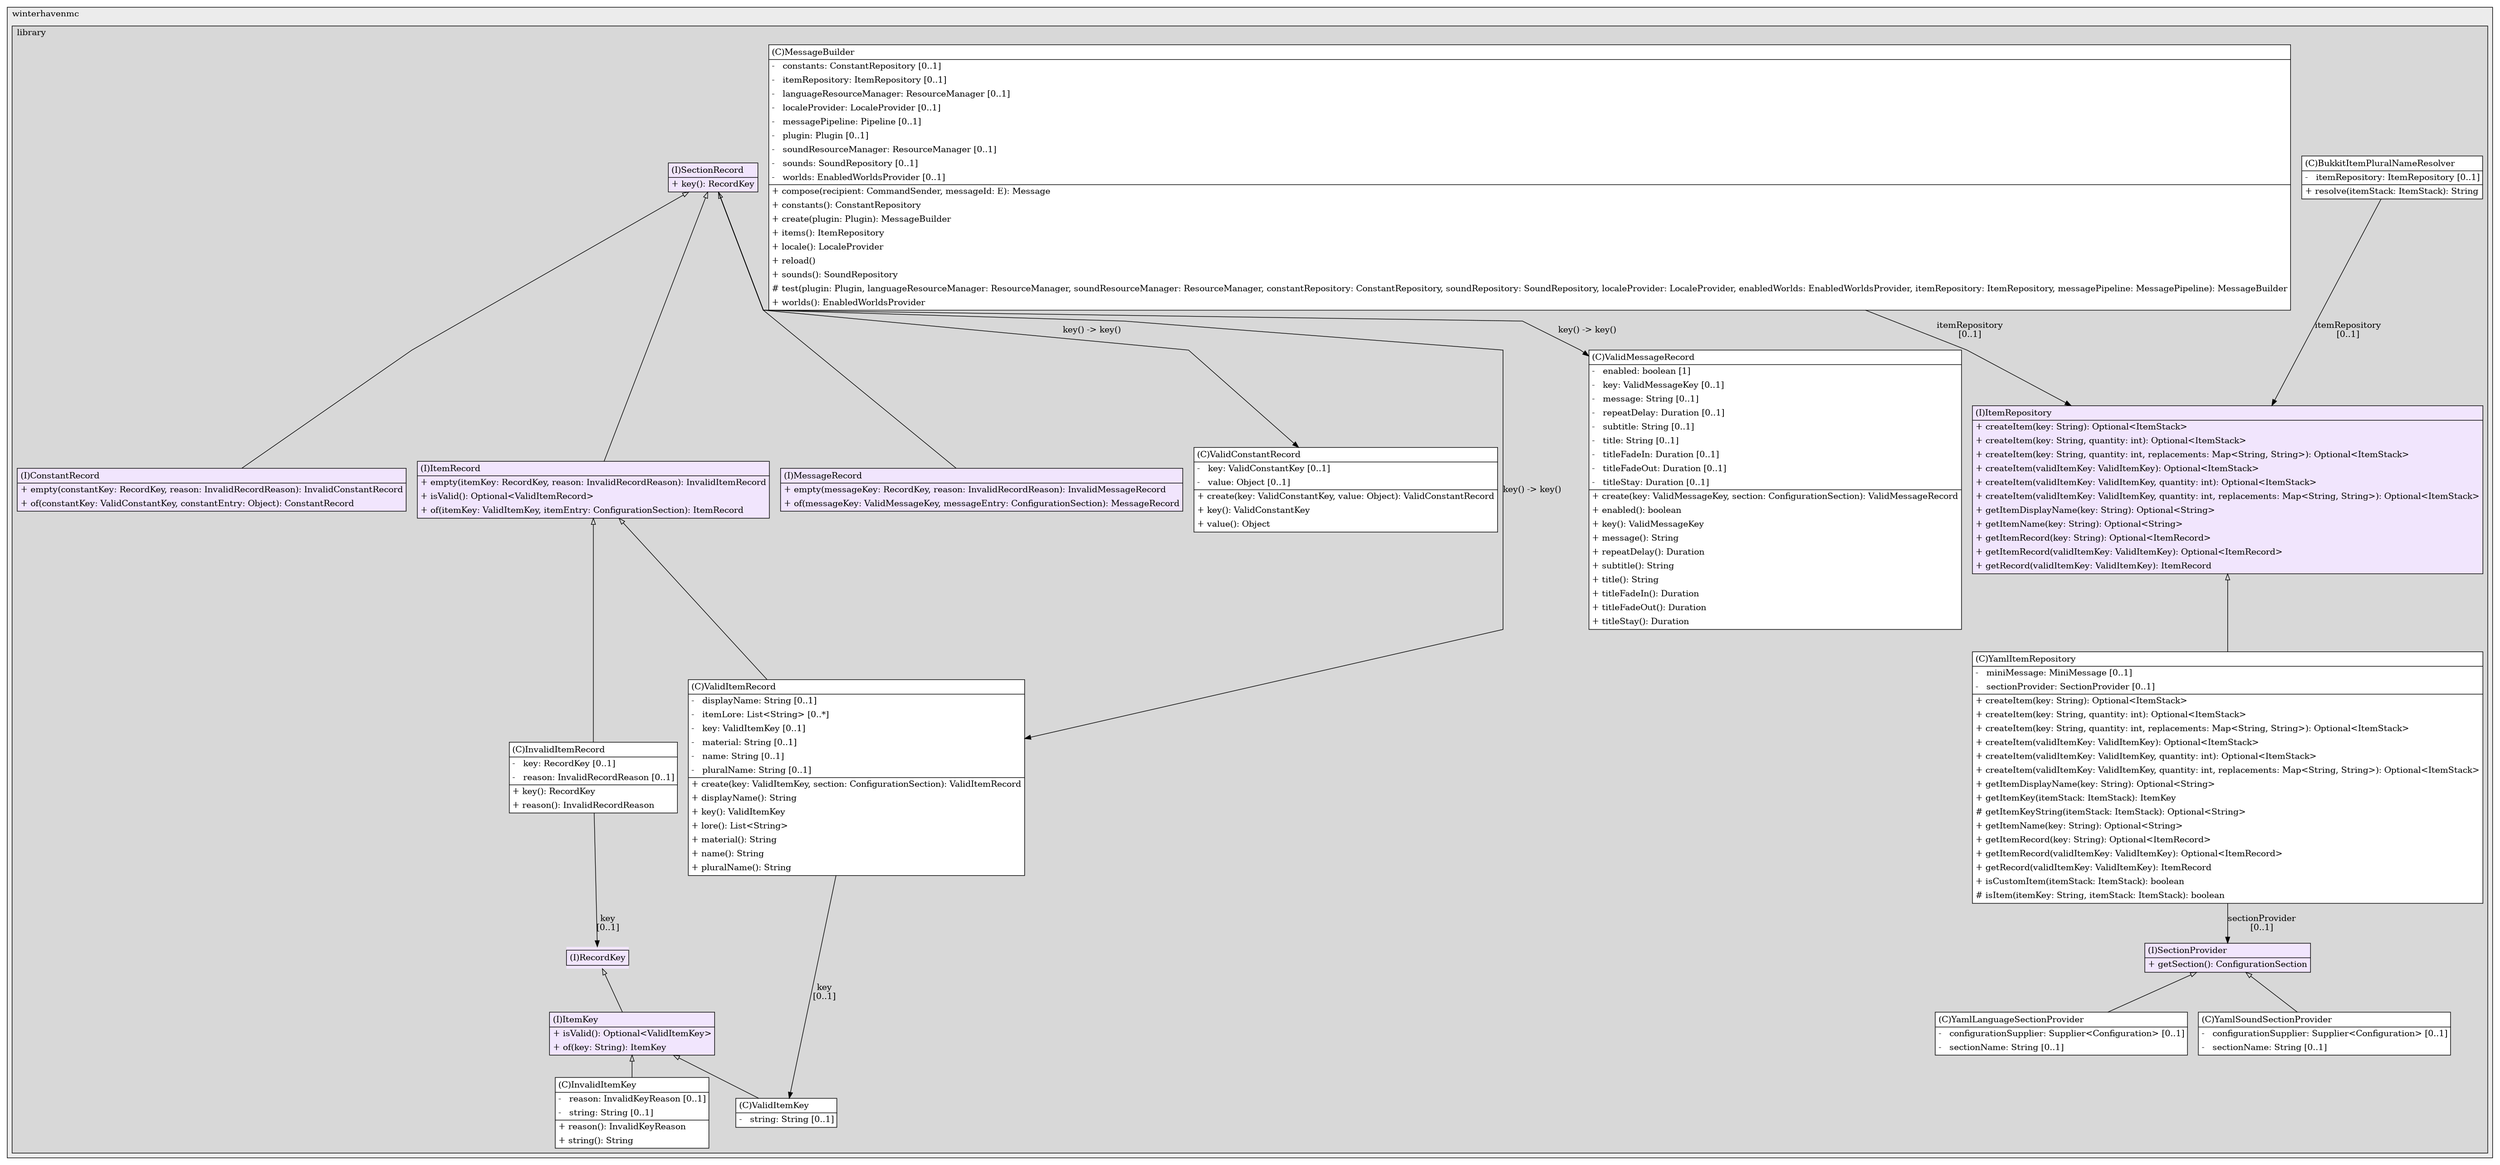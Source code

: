 @startuml

/' diagram meta data start
config=StructureConfiguration;
{
  "projectClassification": {
    "searchMode": "OpenProject", // OpenProject, AllProjects
    "includedProjects": "",
    "pathEndKeywords": "*.impl",
    "isClientPath": "",
    "isClientName": "",
    "isTestPath": "",
    "isTestName": "",
    "isMappingPath": "",
    "isMappingName": "",
    "isDataAccessPath": "",
    "isDataAccessName": "",
    "isDataStructurePath": "",
    "isDataStructureName": "",
    "isInterfaceStructuresPath": "",
    "isInterfaceStructuresName": "",
    "isEntryPointPath": "",
    "isEntryPointName": "",
    "treatFinalFieldsAsMandatory": false
  },
  "graphRestriction": {
    "classPackageExcludeFilter": "",
    "classPackageIncludeFilter": "",
    "classNameExcludeFilter": "",
    "classNameIncludeFilter": "",
    "methodNameExcludeFilter": "",
    "methodNameIncludeFilter": "",
    "removeByInheritance": "", // inheritance/annotation based filtering is done in a second step
    "removeByAnnotation": "",
    "removeByClassPackage": "", // cleanup the graph after inheritance/annotation based filtering is done
    "removeByClassName": "",
    "cutMappings": false,
    "cutEnum": true,
    "cutTests": true,
    "cutClient": true,
    "cutDataAccess": true,
    "cutInterfaceStructures": true,
    "cutDataStructures": true,
    "cutGetterAndSetter": true,
    "cutConstructors": true
  },
  "graphTraversal": {
    "forwardDepth": 4,
    "backwardDepth": 2,
    "classPackageExcludeFilter": "",
    "classPackageIncludeFilter": "",
    "classNameExcludeFilter": "",
    "classNameIncludeFilter": "",
    "methodNameExcludeFilter": "",
    "methodNameIncludeFilter": "",
    "hideMappings": false,
    "hideDataStructures": false,
    "hidePrivateMethods": true,
    "hideInterfaceCalls": false, // indirection: implementation -> interface (is hidden) -> implementation
    "onlyShowApplicationEntryPoints": false, // root node is included
    "useMethodCallsForStructureDiagram": "ForwardOnly" // ForwardOnly, BothDirections, No
  },
  "details": {
    "aggregation": "GroupByClass", // ByClass, GroupByClass, None
    "showClassGenericTypes": true,
    "showMethods": true,
    "showMethodParameterNames": true,
    "showMethodParameterTypes": true,
    "showMethodReturnType": true,
    "showPackageLevels": 2,
    "showDetailedClassStructure": true
  },
  "rootClass": "com.winterhavenmc.library.messagebuilder.adapters.resources.language.YamlItemRepository",
  "extensionCallbackMethod": "" // qualified.class.name#methodName - signature: public static String method(String)
}
diagram meta data end '/



digraph g {
    rankdir="TB"
    splines=polyline
    

'nodes 
subgraph cluster_1655488073 { 
   	label=winterhavenmc
	labeljust=l
	fillcolor="#ececec"
	style=filled
   
   subgraph cluster_1412706428 { 
   	label=library
	labeljust=l
	fillcolor="#d8d8d8"
	style=filled
   
   BukkitItemPluralNameResolver685434620[
	label=<<TABLE BORDER="1" CELLBORDER="0" CELLPADDING="4" CELLSPACING="0">
<TR><TD ALIGN="LEFT" >(C)BukkitItemPluralNameResolver</TD></TR>
<HR/>
<TR><TD ALIGN="LEFT" >-   itemRepository: ItemRepository [0..1]</TD></TR>
<HR/>
<TR><TD ALIGN="LEFT" >+ resolve(itemStack: ItemStack): String</TD></TR>
</TABLE>>
	style=filled
	margin=0
	shape=plaintext
	fillcolor="#FFFFFF"
];

ConstantRecord1572118503[
	label=<<TABLE BORDER="1" CELLBORDER="0" CELLPADDING="4" CELLSPACING="0">
<TR><TD ALIGN="LEFT" >(I)ConstantRecord</TD></TR>
<HR/>
<TR><TD ALIGN="LEFT" >+ empty(constantKey: RecordKey, reason: InvalidRecordReason): InvalidConstantRecord</TD></TR>
<TR><TD ALIGN="LEFT" >+ of(constantKey: ValidConstantKey, constantEntry: Object): ConstantRecord</TD></TR>
</TABLE>>
	style=filled
	margin=0
	shape=plaintext
	fillcolor="#F1E5FD"
];

InvalidItemKey1959363381[
	label=<<TABLE BORDER="1" CELLBORDER="0" CELLPADDING="4" CELLSPACING="0">
<TR><TD ALIGN="LEFT" >(C)InvalidItemKey</TD></TR>
<HR/>
<TR><TD ALIGN="LEFT" >-   reason: InvalidKeyReason [0..1]</TD></TR>
<TR><TD ALIGN="LEFT" >-   string: String [0..1]</TD></TR>
<HR/>
<TR><TD ALIGN="LEFT" >+ reason(): InvalidKeyReason</TD></TR>
<TR><TD ALIGN="LEFT" >+ string(): String</TD></TR>
</TABLE>>
	style=filled
	margin=0
	shape=plaintext
	fillcolor="#FFFFFF"
];

InvalidItemRecord1572118503[
	label=<<TABLE BORDER="1" CELLBORDER="0" CELLPADDING="4" CELLSPACING="0">
<TR><TD ALIGN="LEFT" >(C)InvalidItemRecord</TD></TR>
<HR/>
<TR><TD ALIGN="LEFT" >-   key: RecordKey [0..1]</TD></TR>
<TR><TD ALIGN="LEFT" >-   reason: InvalidRecordReason [0..1]</TD></TR>
<HR/>
<TR><TD ALIGN="LEFT" >+ key(): RecordKey</TD></TR>
<TR><TD ALIGN="LEFT" >+ reason(): InvalidRecordReason</TD></TR>
</TABLE>>
	style=filled
	margin=0
	shape=plaintext
	fillcolor="#FFFFFF"
];

ItemKey1959363381[
	label=<<TABLE BORDER="1" CELLBORDER="0" CELLPADDING="4" CELLSPACING="0">
<TR><TD ALIGN="LEFT" >(I)ItemKey</TD></TR>
<HR/>
<TR><TD ALIGN="LEFT" >+ isValid(): Optional&lt;ValidItemKey&gt;</TD></TR>
<TR><TD ALIGN="LEFT" >+ of(key: String): ItemKey</TD></TR>
</TABLE>>
	style=filled
	margin=0
	shape=plaintext
	fillcolor="#F1E5FD"
];

ItemRecord1572118503[
	label=<<TABLE BORDER="1" CELLBORDER="0" CELLPADDING="4" CELLSPACING="0">
<TR><TD ALIGN="LEFT" >(I)ItemRecord</TD></TR>
<HR/>
<TR><TD ALIGN="LEFT" >+ empty(itemKey: RecordKey, reason: InvalidRecordReason): InvalidItemRecord</TD></TR>
<TR><TD ALIGN="LEFT" >+ isValid(): Optional&lt;ValidItemRecord&gt;</TD></TR>
<TR><TD ALIGN="LEFT" >+ of(itemKey: ValidItemKey, itemEntry: ConfigurationSection): ItemRecord</TD></TR>
</TABLE>>
	style=filled
	margin=0
	shape=plaintext
	fillcolor="#F1E5FD"
];

ItemRepository1152281911[
	label=<<TABLE BORDER="1" CELLBORDER="0" CELLPADDING="4" CELLSPACING="0">
<TR><TD ALIGN="LEFT" >(I)ItemRepository</TD></TR>
<HR/>
<TR><TD ALIGN="LEFT" >+ createItem(key: String): Optional&lt;ItemStack&gt;</TD></TR>
<TR><TD ALIGN="LEFT" >+ createItem(key: String, quantity: int): Optional&lt;ItemStack&gt;</TD></TR>
<TR><TD ALIGN="LEFT" >+ createItem(key: String, quantity: int, replacements: Map&lt;String, String&gt;): Optional&lt;ItemStack&gt;</TD></TR>
<TR><TD ALIGN="LEFT" >+ createItem(validItemKey: ValidItemKey): Optional&lt;ItemStack&gt;</TD></TR>
<TR><TD ALIGN="LEFT" >+ createItem(validItemKey: ValidItemKey, quantity: int): Optional&lt;ItemStack&gt;</TD></TR>
<TR><TD ALIGN="LEFT" >+ createItem(validItemKey: ValidItemKey, quantity: int, replacements: Map&lt;String, String&gt;): Optional&lt;ItemStack&gt;</TD></TR>
<TR><TD ALIGN="LEFT" >+ getItemDisplayName(key: String): Optional&lt;String&gt;</TD></TR>
<TR><TD ALIGN="LEFT" >+ getItemName(key: String): Optional&lt;String&gt;</TD></TR>
<TR><TD ALIGN="LEFT" >+ getItemRecord(key: String): Optional&lt;ItemRecord&gt;</TD></TR>
<TR><TD ALIGN="LEFT" >+ getItemRecord(validItemKey: ValidItemKey): Optional&lt;ItemRecord&gt;</TD></TR>
<TR><TD ALIGN="LEFT" >+ getRecord(validItemKey: ValidItemKey): ItemRecord</TD></TR>
</TABLE>>
	style=filled
	margin=0
	shape=plaintext
	fillcolor="#F1E5FD"
];

MessageBuilder103479893[
	label=<<TABLE BORDER="1" CELLBORDER="0" CELLPADDING="4" CELLSPACING="0">
<TR><TD ALIGN="LEFT" >(C)MessageBuilder</TD></TR>
<HR/>
<TR><TD ALIGN="LEFT" >-   constants: ConstantRepository [0..1]</TD></TR>
<TR><TD ALIGN="LEFT" >-   itemRepository: ItemRepository [0..1]</TD></TR>
<TR><TD ALIGN="LEFT" >-   languageResourceManager: ResourceManager [0..1]</TD></TR>
<TR><TD ALIGN="LEFT" >-   localeProvider: LocaleProvider [0..1]</TD></TR>
<TR><TD ALIGN="LEFT" >-   messagePipeline: Pipeline [0..1]</TD></TR>
<TR><TD ALIGN="LEFT" >-   plugin: Plugin [0..1]</TD></TR>
<TR><TD ALIGN="LEFT" >-   soundResourceManager: ResourceManager [0..1]</TD></TR>
<TR><TD ALIGN="LEFT" >-   sounds: SoundRepository [0..1]</TD></TR>
<TR><TD ALIGN="LEFT" >-   worlds: EnabledWorldsProvider [0..1]</TD></TR>
<HR/>
<TR><TD ALIGN="LEFT" >+ compose(recipient: CommandSender, messageId: E): Message</TD></TR>
<TR><TD ALIGN="LEFT" >+ constants(): ConstantRepository</TD></TR>
<TR><TD ALIGN="LEFT" >+ create(plugin: Plugin): MessageBuilder</TD></TR>
<TR><TD ALIGN="LEFT" >+ items(): ItemRepository</TD></TR>
<TR><TD ALIGN="LEFT" >+ locale(): LocaleProvider</TD></TR>
<TR><TD ALIGN="LEFT" >+ reload()</TD></TR>
<TR><TD ALIGN="LEFT" >+ sounds(): SoundRepository</TD></TR>
<TR><TD ALIGN="LEFT" ># test(plugin: Plugin, languageResourceManager: ResourceManager, soundResourceManager: ResourceManager, constantRepository: ConstantRepository, soundRepository: SoundRepository, localeProvider: LocaleProvider, enabledWorlds: EnabledWorldsProvider, itemRepository: ItemRepository, messagePipeline: MessagePipeline): MessageBuilder</TD></TR>
<TR><TD ALIGN="LEFT" >+ worlds(): EnabledWorldsProvider</TD></TR>
</TABLE>>
	style=filled
	margin=0
	shape=plaintext
	fillcolor="#FFFFFF"
];

MessageRecord1572118503[
	label=<<TABLE BORDER="1" CELLBORDER="0" CELLPADDING="4" CELLSPACING="0">
<TR><TD ALIGN="LEFT" >(I)MessageRecord</TD></TR>
<HR/>
<TR><TD ALIGN="LEFT" >+ empty(messageKey: RecordKey, reason: InvalidRecordReason): InvalidMessageRecord</TD></TR>
<TR><TD ALIGN="LEFT" >+ of(messageKey: ValidMessageKey, messageEntry: ConfigurationSection): MessageRecord</TD></TR>
</TABLE>>
	style=filled
	margin=0
	shape=plaintext
	fillcolor="#F1E5FD"
];

RecordKey1959363381[
	label=<<TABLE BORDER="1" CELLBORDER="0" CELLPADDING="4" CELLSPACING="0">
<TR><TD ALIGN="LEFT" >(I)RecordKey</TD></TR>
</TABLE>>
	style=filled
	margin=0
	shape=plaintext
	fillcolor="#F1E5FD"
];

SectionProvider1859949731[
	label=<<TABLE BORDER="1" CELLBORDER="0" CELLPADDING="4" CELLSPACING="0">
<TR><TD ALIGN="LEFT" >(I)SectionProvider</TD></TR>
<HR/>
<TR><TD ALIGN="LEFT" >+ getSection(): ConfigurationSection</TD></TR>
</TABLE>>
	style=filled
	margin=0
	shape=plaintext
	fillcolor="#F1E5FD"
];

SectionRecord1572118503[
	label=<<TABLE BORDER="1" CELLBORDER="0" CELLPADDING="4" CELLSPACING="0">
<TR><TD ALIGN="LEFT" >(I)SectionRecord</TD></TR>
<HR/>
<TR><TD ALIGN="LEFT" >+ key(): RecordKey</TD></TR>
</TABLE>>
	style=filled
	margin=0
	shape=plaintext
	fillcolor="#F1E5FD"
];

ValidConstantRecord1572118503[
	label=<<TABLE BORDER="1" CELLBORDER="0" CELLPADDING="4" CELLSPACING="0">
<TR><TD ALIGN="LEFT" >(C)ValidConstantRecord</TD></TR>
<HR/>
<TR><TD ALIGN="LEFT" >-   key: ValidConstantKey [0..1]</TD></TR>
<TR><TD ALIGN="LEFT" >-   value: Object [0..1]</TD></TR>
<HR/>
<TR><TD ALIGN="LEFT" >+ create(key: ValidConstantKey, value: Object): ValidConstantRecord</TD></TR>
<TR><TD ALIGN="LEFT" >+ key(): ValidConstantKey</TD></TR>
<TR><TD ALIGN="LEFT" >+ value(): Object</TD></TR>
</TABLE>>
	style=filled
	margin=0
	shape=plaintext
	fillcolor="#FFFFFF"
];

ValidItemKey1959363381[
	label=<<TABLE BORDER="1" CELLBORDER="0" CELLPADDING="4" CELLSPACING="0">
<TR><TD ALIGN="LEFT" >(C)ValidItemKey</TD></TR>
<HR/>
<TR><TD ALIGN="LEFT" >-   string: String [0..1]</TD></TR>
</TABLE>>
	style=filled
	margin=0
	shape=plaintext
	fillcolor="#FFFFFF"
];

ValidItemRecord1572118503[
	label=<<TABLE BORDER="1" CELLBORDER="0" CELLPADDING="4" CELLSPACING="0">
<TR><TD ALIGN="LEFT" >(C)ValidItemRecord</TD></TR>
<HR/>
<TR><TD ALIGN="LEFT" >-   displayName: String [0..1]</TD></TR>
<TR><TD ALIGN="LEFT" >-   itemLore: List&lt;String&gt; [0..*]</TD></TR>
<TR><TD ALIGN="LEFT" >-   key: ValidItemKey [0..1]</TD></TR>
<TR><TD ALIGN="LEFT" >-   material: String [0..1]</TD></TR>
<TR><TD ALIGN="LEFT" >-   name: String [0..1]</TD></TR>
<TR><TD ALIGN="LEFT" >-   pluralName: String [0..1]</TD></TR>
<HR/>
<TR><TD ALIGN="LEFT" >+ create(key: ValidItemKey, section: ConfigurationSection): ValidItemRecord</TD></TR>
<TR><TD ALIGN="LEFT" >+ displayName(): String</TD></TR>
<TR><TD ALIGN="LEFT" >+ key(): ValidItemKey</TD></TR>
<TR><TD ALIGN="LEFT" >+ lore(): List&lt;String&gt;</TD></TR>
<TR><TD ALIGN="LEFT" >+ material(): String</TD></TR>
<TR><TD ALIGN="LEFT" >+ name(): String</TD></TR>
<TR><TD ALIGN="LEFT" >+ pluralName(): String</TD></TR>
</TABLE>>
	style=filled
	margin=0
	shape=plaintext
	fillcolor="#FFFFFF"
];

ValidMessageRecord1572118503[
	label=<<TABLE BORDER="1" CELLBORDER="0" CELLPADDING="4" CELLSPACING="0">
<TR><TD ALIGN="LEFT" >(C)ValidMessageRecord</TD></TR>
<HR/>
<TR><TD ALIGN="LEFT" >-   enabled: boolean [1]</TD></TR>
<TR><TD ALIGN="LEFT" >-   key: ValidMessageKey [0..1]</TD></TR>
<TR><TD ALIGN="LEFT" >-   message: String [0..1]</TD></TR>
<TR><TD ALIGN="LEFT" >-   repeatDelay: Duration [0..1]</TD></TR>
<TR><TD ALIGN="LEFT" >-   subtitle: String [0..1]</TD></TR>
<TR><TD ALIGN="LEFT" >-   title: String [0..1]</TD></TR>
<TR><TD ALIGN="LEFT" >-   titleFadeIn: Duration [0..1]</TD></TR>
<TR><TD ALIGN="LEFT" >-   titleFadeOut: Duration [0..1]</TD></TR>
<TR><TD ALIGN="LEFT" >-   titleStay: Duration [0..1]</TD></TR>
<HR/>
<TR><TD ALIGN="LEFT" >+ create(key: ValidMessageKey, section: ConfigurationSection): ValidMessageRecord</TD></TR>
<TR><TD ALIGN="LEFT" >+ enabled(): boolean</TD></TR>
<TR><TD ALIGN="LEFT" >+ key(): ValidMessageKey</TD></TR>
<TR><TD ALIGN="LEFT" >+ message(): String</TD></TR>
<TR><TD ALIGN="LEFT" >+ repeatDelay(): Duration</TD></TR>
<TR><TD ALIGN="LEFT" >+ subtitle(): String</TD></TR>
<TR><TD ALIGN="LEFT" >+ title(): String</TD></TR>
<TR><TD ALIGN="LEFT" >+ titleFadeIn(): Duration</TD></TR>
<TR><TD ALIGN="LEFT" >+ titleFadeOut(): Duration</TD></TR>
<TR><TD ALIGN="LEFT" >+ titleStay(): Duration</TD></TR>
</TABLE>>
	style=filled
	margin=0
	shape=plaintext
	fillcolor="#FFFFFF"
];

YamlItemRepository312533400[
	label=<<TABLE BORDER="1" CELLBORDER="0" CELLPADDING="4" CELLSPACING="0">
<TR><TD ALIGN="LEFT" >(C)YamlItemRepository</TD></TR>
<HR/>
<TR><TD ALIGN="LEFT" >-   miniMessage: MiniMessage [0..1]</TD></TR>
<TR><TD ALIGN="LEFT" >-   sectionProvider: SectionProvider [0..1]</TD></TR>
<HR/>
<TR><TD ALIGN="LEFT" >+ createItem(key: String): Optional&lt;ItemStack&gt;</TD></TR>
<TR><TD ALIGN="LEFT" >+ createItem(key: String, quantity: int): Optional&lt;ItemStack&gt;</TD></TR>
<TR><TD ALIGN="LEFT" >+ createItem(key: String, quantity: int, replacements: Map&lt;String, String&gt;): Optional&lt;ItemStack&gt;</TD></TR>
<TR><TD ALIGN="LEFT" >+ createItem(validItemKey: ValidItemKey): Optional&lt;ItemStack&gt;</TD></TR>
<TR><TD ALIGN="LEFT" >+ createItem(validItemKey: ValidItemKey, quantity: int): Optional&lt;ItemStack&gt;</TD></TR>
<TR><TD ALIGN="LEFT" >+ createItem(validItemKey: ValidItemKey, quantity: int, replacements: Map&lt;String, String&gt;): Optional&lt;ItemStack&gt;</TD></TR>
<TR><TD ALIGN="LEFT" >+ getItemDisplayName(key: String): Optional&lt;String&gt;</TD></TR>
<TR><TD ALIGN="LEFT" >+ getItemKey(itemStack: ItemStack): ItemKey</TD></TR>
<TR><TD ALIGN="LEFT" ># getItemKeyString(itemStack: ItemStack): Optional&lt;String&gt;</TD></TR>
<TR><TD ALIGN="LEFT" >+ getItemName(key: String): Optional&lt;String&gt;</TD></TR>
<TR><TD ALIGN="LEFT" >+ getItemRecord(key: String): Optional&lt;ItemRecord&gt;</TD></TR>
<TR><TD ALIGN="LEFT" >+ getItemRecord(validItemKey: ValidItemKey): Optional&lt;ItemRecord&gt;</TD></TR>
<TR><TD ALIGN="LEFT" >+ getRecord(validItemKey: ValidItemKey): ItemRecord</TD></TR>
<TR><TD ALIGN="LEFT" >+ isCustomItem(itemStack: ItemStack): boolean</TD></TR>
<TR><TD ALIGN="LEFT" ># isItem(itemKey: String, itemStack: ItemStack): boolean</TD></TR>
</TABLE>>
	style=filled
	margin=0
	shape=plaintext
	fillcolor="#FFFFFF"
];

YamlLanguageSectionProvider312533400[
	label=<<TABLE BORDER="1" CELLBORDER="0" CELLPADDING="4" CELLSPACING="0">
<TR><TD ALIGN="LEFT" >(C)YamlLanguageSectionProvider</TD></TR>
<HR/>
<TR><TD ALIGN="LEFT" >-   configurationSupplier: Supplier&lt;Configuration&gt; [0..1]</TD></TR>
<TR><TD ALIGN="LEFT" >-   sectionName: String [0..1]</TD></TR>
</TABLE>>
	style=filled
	margin=0
	shape=plaintext
	fillcolor="#FFFFFF"
];

YamlSoundSectionProvider1058105345[
	label=<<TABLE BORDER="1" CELLBORDER="0" CELLPADDING="4" CELLSPACING="0">
<TR><TD ALIGN="LEFT" >(C)YamlSoundSectionProvider</TD></TR>
<HR/>
<TR><TD ALIGN="LEFT" >-   configurationSupplier: Supplier&lt;Configuration&gt; [0..1]</TD></TR>
<TR><TD ALIGN="LEFT" >-   sectionName: String [0..1]</TD></TR>
</TABLE>>
	style=filled
	margin=0
	shape=plaintext
	fillcolor="#FFFFFF"
];
} 
} 

'edges    
BukkitItemPluralNameResolver685434620 -> ItemRepository1152281911[label="itemRepository
[0..1]"];
InvalidItemRecord1572118503 -> RecordKey1959363381[label="key
[0..1]"];
ItemKey1959363381 -> InvalidItemKey1959363381[arrowhead=none, arrowtail=empty, dir=both];
ItemKey1959363381 -> ValidItemKey1959363381[arrowhead=none, arrowtail=empty, dir=both];
ItemRecord1572118503 -> InvalidItemRecord1572118503[arrowhead=none, arrowtail=empty, dir=both];
ItemRecord1572118503 -> ValidItemRecord1572118503[arrowhead=none, arrowtail=empty, dir=both];
ItemRepository1152281911 -> YamlItemRepository312533400[arrowhead=none, arrowtail=empty, dir=both];
MessageBuilder103479893 -> ItemRepository1152281911[label="itemRepository
[0..1]"];
RecordKey1959363381 -> ItemKey1959363381[arrowhead=none, arrowtail=empty, dir=both];
SectionProvider1859949731 -> YamlLanguageSectionProvider312533400[arrowhead=none, arrowtail=empty, dir=both];
SectionProvider1859949731 -> YamlSoundSectionProvider1058105345[arrowhead=none, arrowtail=empty, dir=both];
SectionRecord1572118503 -> ConstantRecord1572118503[arrowhead=none, arrowtail=empty, dir=both];
SectionRecord1572118503 -> ItemRecord1572118503[arrowhead=none, arrowtail=empty, dir=both];
SectionRecord1572118503 -> MessageRecord1572118503[arrowhead=none, arrowtail=empty, dir=both];
SectionRecord1572118503 -> ValidConstantRecord1572118503[label="key() -> key()"];
SectionRecord1572118503 -> ValidItemRecord1572118503[label="key() -> key()"];
SectionRecord1572118503 -> ValidMessageRecord1572118503[label="key() -> key()"];
ValidItemRecord1572118503 -> ValidItemKey1959363381[label="key
[0..1]"];
YamlItemRepository312533400 -> SectionProvider1859949731[label="sectionProvider
[0..1]"];
    
}
@enduml